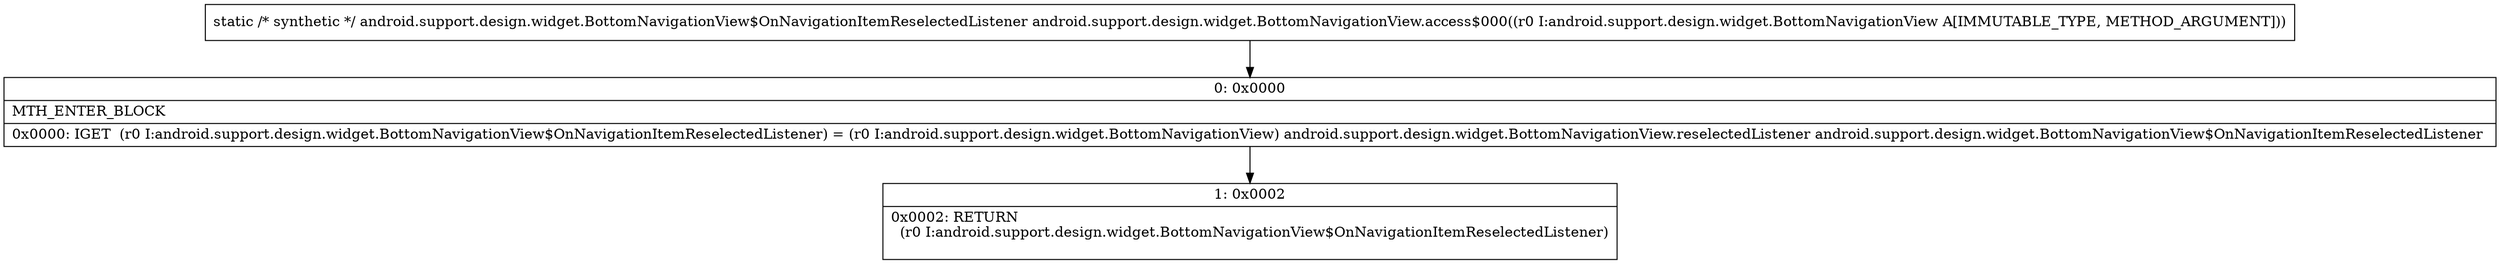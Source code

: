 digraph "CFG forandroid.support.design.widget.BottomNavigationView.access$000(Landroid\/support\/design\/widget\/BottomNavigationView;)Landroid\/support\/design\/widget\/BottomNavigationView$OnNavigationItemReselectedListener;" {
Node_0 [shape=record,label="{0\:\ 0x0000|MTH_ENTER_BLOCK\l|0x0000: IGET  (r0 I:android.support.design.widget.BottomNavigationView$OnNavigationItemReselectedListener) = (r0 I:android.support.design.widget.BottomNavigationView) android.support.design.widget.BottomNavigationView.reselectedListener android.support.design.widget.BottomNavigationView$OnNavigationItemReselectedListener \l}"];
Node_1 [shape=record,label="{1\:\ 0x0002|0x0002: RETURN  \l  (r0 I:android.support.design.widget.BottomNavigationView$OnNavigationItemReselectedListener)\l \l}"];
MethodNode[shape=record,label="{static \/* synthetic *\/ android.support.design.widget.BottomNavigationView$OnNavigationItemReselectedListener android.support.design.widget.BottomNavigationView.access$000((r0 I:android.support.design.widget.BottomNavigationView A[IMMUTABLE_TYPE, METHOD_ARGUMENT])) }"];
MethodNode -> Node_0;
Node_0 -> Node_1;
}

